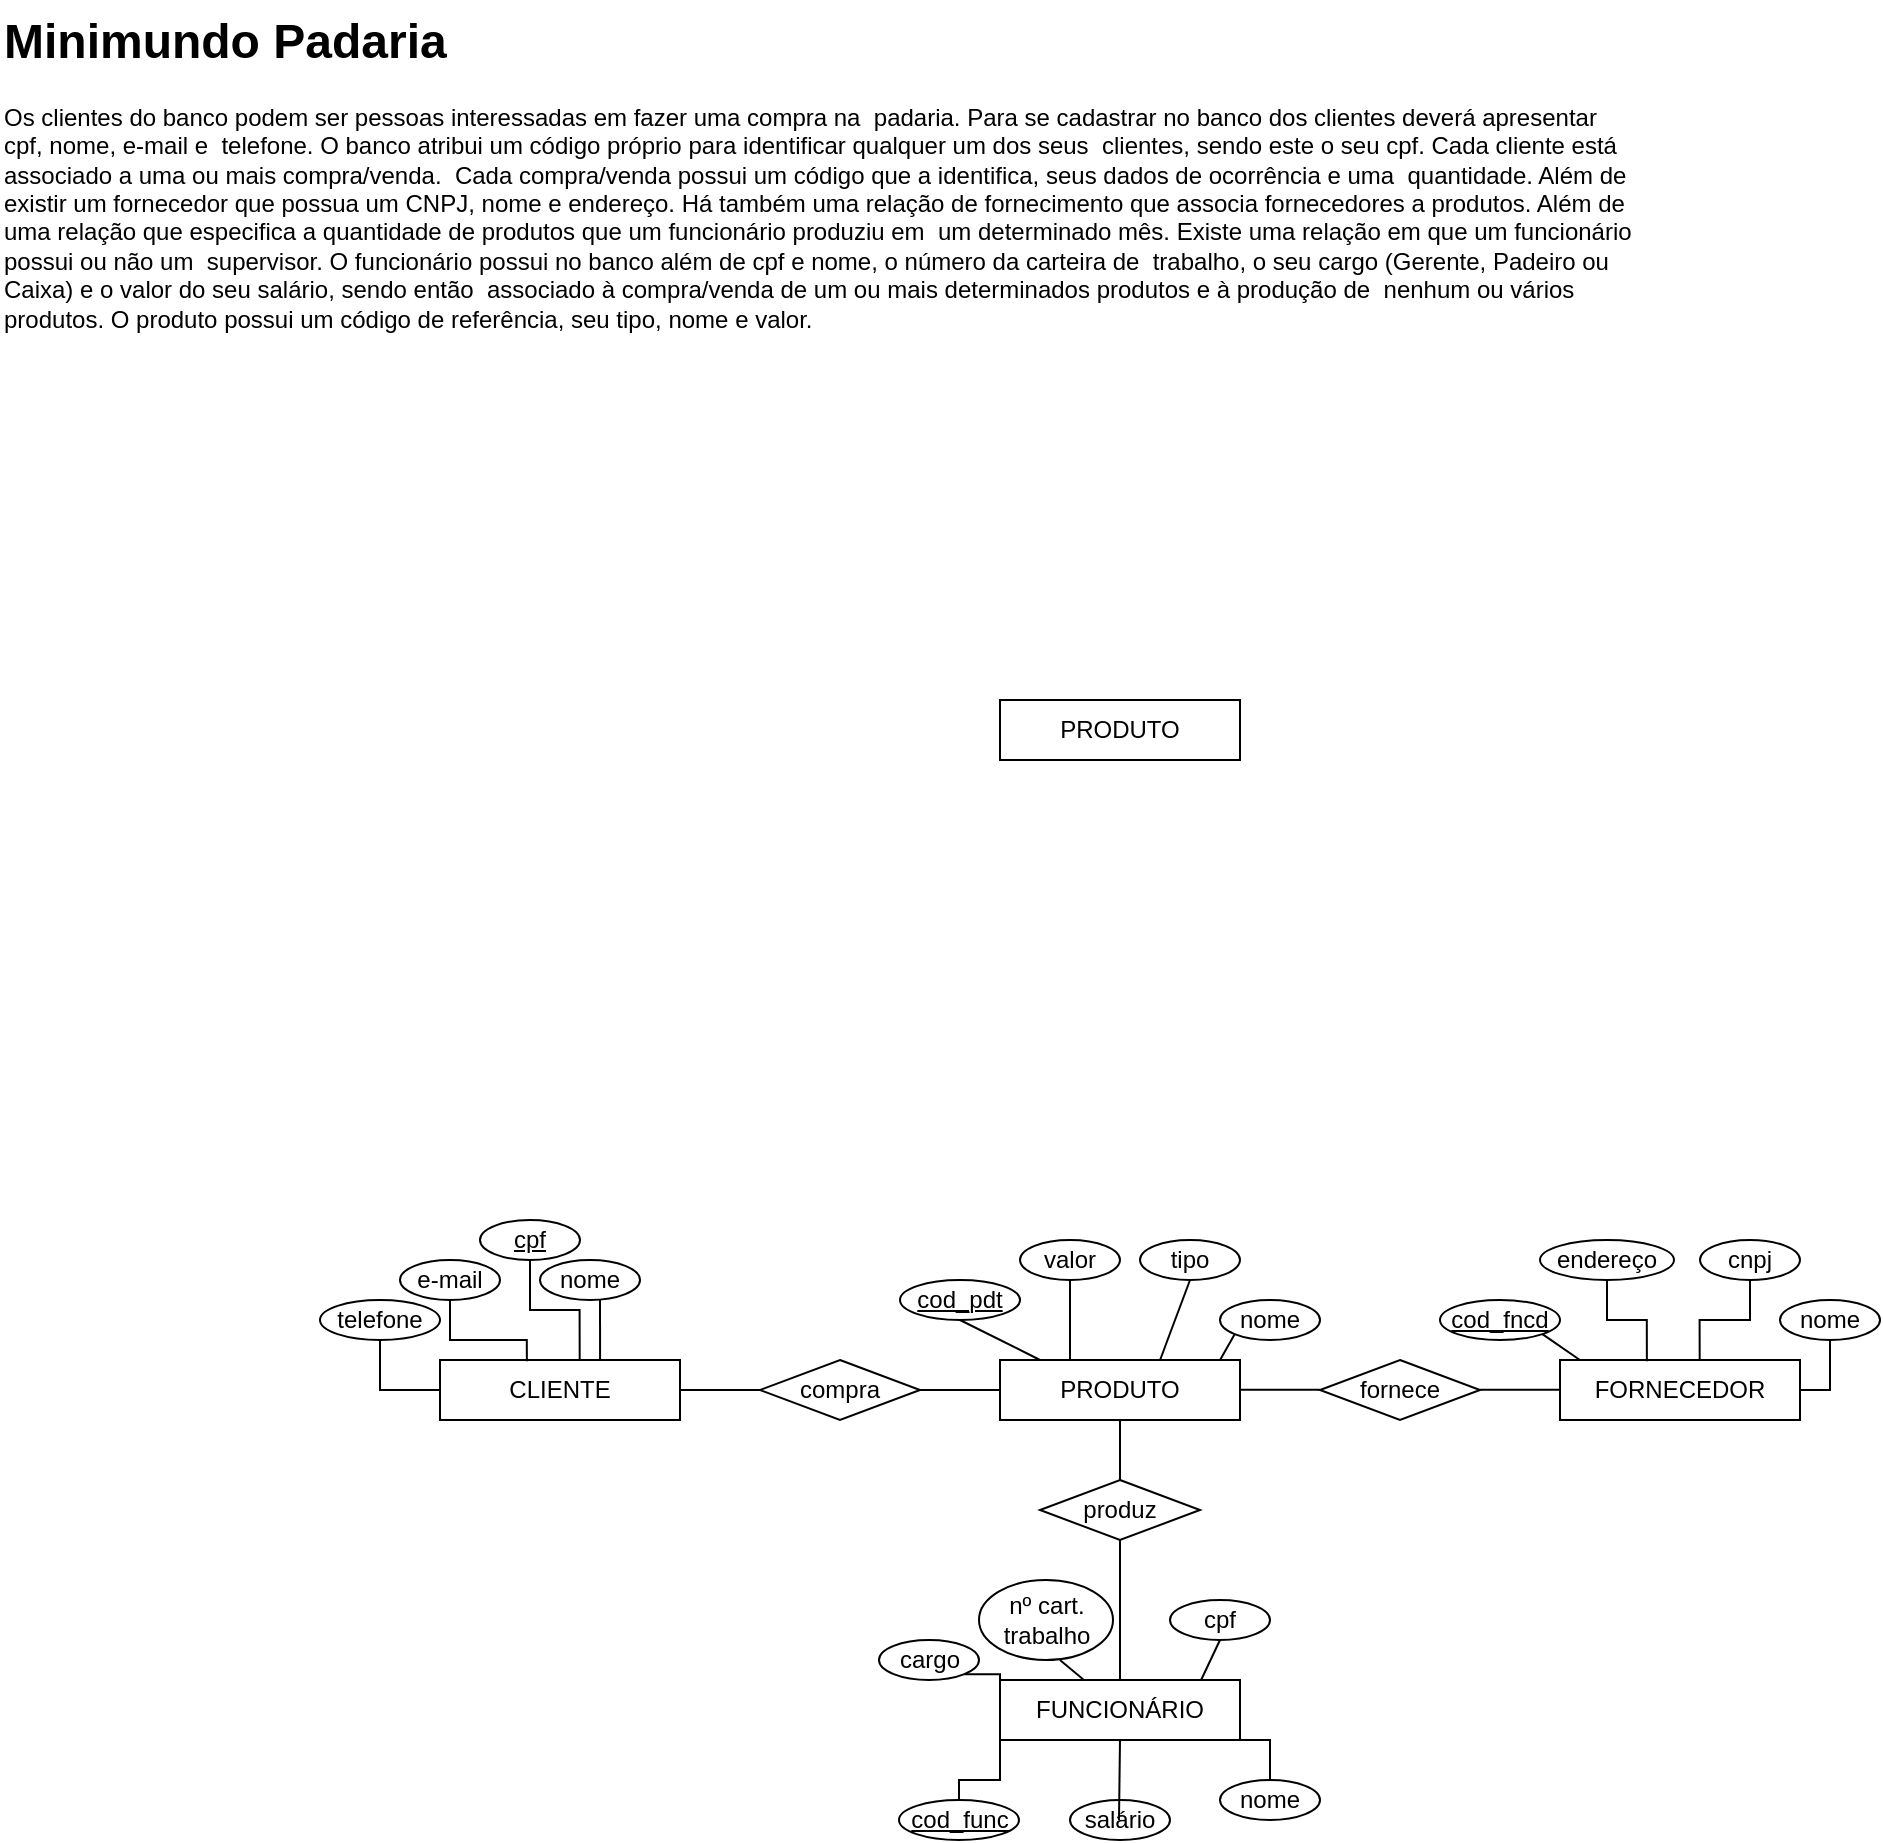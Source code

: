 <mxfile version="27.2.0">
  <diagram name="Página-1" id="KaieEYhAneBdvnFzcM9z">
    <mxGraphModel dx="432" dy="292" grid="1" gridSize="10" guides="1" tooltips="1" connect="1" arrows="1" fold="1" page="1" pageScale="1" pageWidth="827" pageHeight="1169" math="0" shadow="0">
      <root>
        <mxCell id="0" />
        <mxCell id="1" parent="0" />
        <mxCell id="9pLMHtDcRqhob4lEy8aN-1" value="&lt;h1 style=&quot;margin-top: 0px;&quot;&gt;&lt;font style=&quot;vertical-align: inherit;&quot;&gt;&lt;font style=&quot;vertical-align: inherit;&quot;&gt;&lt;font style=&quot;vertical-align: inherit;&quot;&gt;&lt;font style=&quot;vertical-align: inherit;&quot;&gt;&lt;font style=&quot;vertical-align: inherit;&quot;&gt;&lt;font style=&quot;vertical-align: inherit;&quot;&gt;Minimundo Padaria&lt;/font&gt;&lt;/font&gt;&lt;/font&gt;&lt;/font&gt;&lt;/font&gt;&lt;/font&gt;&lt;/h1&gt;&lt;p&gt;&lt;font style=&quot;vertical-align: inherit;&quot;&gt;&lt;font style=&quot;vertical-align: inherit;&quot;&gt;&lt;font style=&quot;vertical-align: inherit;&quot;&gt;&lt;font style=&quot;vertical-align: inherit;&quot;&gt;&lt;font style=&quot;vertical-align: inherit;&quot;&gt;&lt;font style=&quot;vertical-align: inherit;&quot;&gt;Os clientes do banco podem ser pessoas interessadas em fazer uma compra na&amp;nbsp; &lt;/font&gt;&lt;/font&gt;&lt;/font&gt;&lt;/font&gt;&lt;font style=&quot;vertical-align: inherit;&quot;&gt;&lt;font style=&quot;vertical-align: inherit;&quot;&gt;&lt;font style=&quot;vertical-align: inherit;&quot;&gt;&lt;font style=&quot;vertical-align: inherit;&quot;&gt;padaria. Para se cadastrar no banco dos clientes deverá apresentar cpf, nome, e-mail e&amp;nbsp; &lt;/font&gt;&lt;/font&gt;&lt;/font&gt;&lt;/font&gt;&lt;font style=&quot;vertical-align: inherit;&quot;&gt;&lt;font style=&quot;vertical-align: inherit;&quot;&gt;&lt;font style=&quot;vertical-align: inherit;&quot;&gt;&lt;font style=&quot;vertical-align: inherit;&quot;&gt;telefone. O banco atribui um código próprio para identificar qualquer um dos seus&amp;nbsp; &lt;/font&gt;&lt;/font&gt;&lt;/font&gt;&lt;/font&gt;&lt;font style=&quot;vertical-align: inherit;&quot;&gt;&lt;font style=&quot;vertical-align: inherit;&quot;&gt;&lt;font style=&quot;vertical-align: inherit;&quot;&gt;&lt;font style=&quot;vertical-align: inherit;&quot;&gt;clientes, sendo este o seu cpf. Cada cliente está associado a uma ou mais compra/venda.&amp;nbsp; &lt;/font&gt;&lt;/font&gt;&lt;/font&gt;&lt;/font&gt;&lt;font style=&quot;vertical-align: inherit;&quot;&gt;&lt;font style=&quot;vertical-align: inherit;&quot;&gt;&lt;font style=&quot;vertical-align: inherit;&quot;&gt;&lt;font style=&quot;vertical-align: inherit;&quot;&gt;Cada compra/venda possui um código que a identifica, seus dados de ocorrência e uma&amp;nbsp; &lt;/font&gt;&lt;/font&gt;&lt;/font&gt;&lt;/font&gt;&lt;font style=&quot;vertical-align: inherit;&quot;&gt;&lt;font style=&quot;vertical-align: inherit;&quot;&gt;&lt;font style=&quot;vertical-align: inherit;&quot;&gt;&lt;font style=&quot;vertical-align: inherit;&quot;&gt;quantidade. Além de existir um fornecedor que possua um CNPJ, nome e endereço. Há também uma relação de fornecimento que associa fornecedores a produtos. Além de&amp;nbsp; &lt;/font&gt;&lt;/font&gt;&lt;/font&gt;&lt;/font&gt;&lt;font style=&quot;vertical-align: inherit;&quot;&gt;&lt;font style=&quot;vertical-align: inherit;&quot;&gt;&lt;font style=&quot;vertical-align: inherit;&quot;&gt;&lt;font style=&quot;vertical-align: inherit;&quot;&gt;uma relação que especifica a quantidade de produtos que um funcionário produziu em&amp;nbsp; &lt;/font&gt;&lt;/font&gt;&lt;/font&gt;&lt;/font&gt;&lt;font style=&quot;vertical-align: inherit;&quot;&gt;&lt;font style=&quot;vertical-align: inherit;&quot;&gt;&lt;font style=&quot;vertical-align: inherit;&quot;&gt;&lt;font style=&quot;vertical-align: inherit;&quot;&gt;um determinado mês. Existe uma relação em que um funcionário possui ou não um&amp;nbsp; &lt;/font&gt;&lt;/font&gt;&lt;/font&gt;&lt;/font&gt;&lt;font style=&quot;vertical-align: inherit;&quot;&gt;&lt;font style=&quot;vertical-align: inherit;&quot;&gt;&lt;font style=&quot;vertical-align: inherit;&quot;&gt;&lt;font style=&quot;vertical-align: inherit;&quot;&gt;supervisor. O funcionário possui no banco além de cpf e nome, o número da carteira de&amp;nbsp; &lt;/font&gt;&lt;/font&gt;&lt;/font&gt;&lt;/font&gt;&lt;font style=&quot;vertical-align: inherit;&quot;&gt;&lt;font style=&quot;vertical-align: inherit;&quot;&gt;&lt;font style=&quot;vertical-align: inherit;&quot;&gt;&lt;font style=&quot;vertical-align: inherit;&quot;&gt;trabalho, o seu cargo (Gerente, Padeiro ou Caixa) e o valor do seu salário, sendo então&amp;nbsp; &lt;/font&gt;&lt;/font&gt;&lt;/font&gt;&lt;/font&gt;&lt;font style=&quot;vertical-align: inherit;&quot;&gt;&lt;font style=&quot;vertical-align: inherit;&quot;&gt;&lt;font style=&quot;vertical-align: inherit;&quot;&gt;&lt;font style=&quot;vertical-align: inherit;&quot;&gt;associado à compra/venda de um ou mais determinados produtos e à produção de&amp;nbsp; &lt;/font&gt;&lt;/font&gt;&lt;/font&gt;&lt;/font&gt;&lt;font style=&quot;vertical-align: inherit;&quot;&gt;&lt;font style=&quot;vertical-align: inherit;&quot;&gt;&lt;font style=&quot;vertical-align: inherit;&quot;&gt;&lt;font style=&quot;vertical-align: inherit;&quot;&gt;nenhum ou vários produtos. O produto possui um código de referência, seu tipo, nome&amp;nbsp;&lt;/font&gt;&lt;/font&gt;&lt;/font&gt;&lt;/font&gt;&lt;font style=&quot;vertical-align: inherit;&quot;&gt;&lt;font style=&quot;vertical-align: inherit;&quot;&gt;&lt;font style=&quot;vertical-align: inherit;&quot;&gt;&lt;font style=&quot;vertical-align: inherit;&quot;&gt;e valor.&lt;/font&gt;&lt;/font&gt;&lt;/font&gt;&lt;/font&gt;&lt;/font&gt;&lt;/font&gt;&lt;/p&gt;" style="text;html=1;whiteSpace=wrap;overflow=hidden;rounded=0;" parent="1" vertex="1">
          <mxGeometry width="820" height="180" as="geometry" />
        </mxCell>
        <mxCell id="LkrAorh8IqJaZGIo29cx-1" value="&lt;font style=&quot;vertical-align: inherit;&quot;&gt;&lt;font style=&quot;vertical-align: inherit;&quot;&gt;CLIENTE&lt;/font&gt;&lt;/font&gt;" style="rounded=0;whiteSpace=wrap;html=1;" parent="1" vertex="1">
          <mxGeometry x="220" y="680" width="120" height="30" as="geometry" />
        </mxCell>
        <mxCell id="LkrAorh8IqJaZGIo29cx-2" value="&lt;u&gt;cpf&lt;/u&gt;" style="ellipse;whiteSpace=wrap;html=1;" parent="1" vertex="1">
          <mxGeometry x="240" y="610" width="50" height="20" as="geometry" />
        </mxCell>
        <mxCell id="LkrAorh8IqJaZGIo29cx-5" value="e-mail" style="ellipse;whiteSpace=wrap;html=1;" parent="1" vertex="1">
          <mxGeometry x="200" y="630" width="50" height="20" as="geometry" />
        </mxCell>
        <mxCell id="LkrAorh8IqJaZGIo29cx-6" value="telefone" style="ellipse;whiteSpace=wrap;html=1;" parent="1" vertex="1">
          <mxGeometry x="160" y="650" width="60" height="20" as="geometry" />
        </mxCell>
        <mxCell id="LkrAorh8IqJaZGIo29cx-8" style="edgeStyle=orthogonalEdgeStyle;rounded=0;orthogonalLoop=1;jettySize=auto;html=1;exitX=0.5;exitY=1;exitDx=0;exitDy=0;entryX=0;entryY=0.5;entryDx=0;entryDy=0;endArrow=none;startFill=0;" parent="1" source="LkrAorh8IqJaZGIo29cx-6" target="LkrAorh8IqJaZGIo29cx-1" edge="1">
          <mxGeometry relative="1" as="geometry">
            <mxPoint x="175" y="685" as="sourcePoint" />
            <mxPoint x="205" y="710" as="targetPoint" />
            <Array as="points">
              <mxPoint x="190" y="695" />
            </Array>
          </mxGeometry>
        </mxCell>
        <mxCell id="LkrAorh8IqJaZGIo29cx-10" style="edgeStyle=orthogonalEdgeStyle;rounded=0;orthogonalLoop=1;jettySize=auto;html=1;exitX=0.5;exitY=1;exitDx=0;exitDy=0;entryX=0.362;entryY=0.02;entryDx=0;entryDy=0;entryPerimeter=0;endArrow=none;startFill=0;" parent="1" source="LkrAorh8IqJaZGIo29cx-5" target="LkrAorh8IqJaZGIo29cx-1" edge="1">
          <mxGeometry relative="1" as="geometry" />
        </mxCell>
        <mxCell id="LkrAorh8IqJaZGIo29cx-11" style="edgeStyle=orthogonalEdgeStyle;rounded=0;orthogonalLoop=1;jettySize=auto;html=1;exitX=0.5;exitY=1;exitDx=0;exitDy=0;entryX=0.582;entryY=0.007;entryDx=0;entryDy=0;entryPerimeter=0;endArrow=none;startFill=0;" parent="1" source="LkrAorh8IqJaZGIo29cx-2" target="LkrAorh8IqJaZGIo29cx-1" edge="1">
          <mxGeometry relative="1" as="geometry" />
        </mxCell>
        <mxCell id="LkrAorh8IqJaZGIo29cx-13" value="&lt;font style=&quot;vertical-align: inherit;&quot;&gt;&lt;font style=&quot;vertical-align: inherit;&quot;&gt;FORNECEDOR&lt;/font&gt;&lt;/font&gt;" style="rounded=0;whiteSpace=wrap;html=1;" parent="1" vertex="1">
          <mxGeometry x="780" y="680" width="120" height="30" as="geometry" />
        </mxCell>
        <mxCell id="LkrAorh8IqJaZGIo29cx-14" value="cnpj" style="ellipse;whiteSpace=wrap;html=1;" parent="1" vertex="1">
          <mxGeometry x="850" y="620" width="50" height="20" as="geometry" />
        </mxCell>
        <mxCell id="LkrAorh8IqJaZGIo29cx-15" style="edgeStyle=orthogonalEdgeStyle;rounded=0;orthogonalLoop=1;jettySize=auto;html=1;exitX=0.5;exitY=1;exitDx=0;exitDy=0;entryX=1;entryY=0.5;entryDx=0;entryDy=0;endArrow=none;startFill=0;" parent="1" source="LkrAorh8IqJaZGIo29cx-16" target="LkrAorh8IqJaZGIo29cx-13" edge="1">
          <mxGeometry relative="1" as="geometry">
            <Array as="points">
              <mxPoint x="915" y="695" />
            </Array>
          </mxGeometry>
        </mxCell>
        <mxCell id="LkrAorh8IqJaZGIo29cx-16" value="nome" style="ellipse;whiteSpace=wrap;html=1;" parent="1" vertex="1">
          <mxGeometry x="890" y="650" width="50" height="20" as="geometry" />
        </mxCell>
        <mxCell id="LkrAorh8IqJaZGIo29cx-17" value="endereço" style="ellipse;whiteSpace=wrap;html=1;" parent="1" vertex="1">
          <mxGeometry x="770" y="620" width="67" height="20" as="geometry" />
        </mxCell>
        <mxCell id="LkrAorh8IqJaZGIo29cx-18" value="&lt;u&gt;cod_fncd&lt;/u&gt;" style="ellipse;whiteSpace=wrap;html=1;" parent="1" vertex="1">
          <mxGeometry x="720" y="650" width="60" height="20" as="geometry" />
        </mxCell>
        <mxCell id="LkrAorh8IqJaZGIo29cx-20" style="edgeStyle=orthogonalEdgeStyle;rounded=0;orthogonalLoop=1;jettySize=auto;html=1;exitX=0.5;exitY=1;exitDx=0;exitDy=0;entryX=0.362;entryY=0.02;entryDx=0;entryDy=0;entryPerimeter=0;endArrow=none;startFill=0;" parent="1" source="LkrAorh8IqJaZGIo29cx-17" target="LkrAorh8IqJaZGIo29cx-13" edge="1">
          <mxGeometry relative="1" as="geometry" />
        </mxCell>
        <mxCell id="LkrAorh8IqJaZGIo29cx-21" style="edgeStyle=orthogonalEdgeStyle;rounded=0;orthogonalLoop=1;jettySize=auto;html=1;exitX=0.5;exitY=1;exitDx=0;exitDy=0;entryX=0.582;entryY=0.007;entryDx=0;entryDy=0;entryPerimeter=0;endArrow=none;startFill=0;" parent="1" source="LkrAorh8IqJaZGIo29cx-14" target="LkrAorh8IqJaZGIo29cx-13" edge="1">
          <mxGeometry relative="1" as="geometry" />
        </mxCell>
        <mxCell id="LkrAorh8IqJaZGIo29cx-22" value="&lt;font style=&quot;vertical-align: inherit;&quot;&gt;&lt;font style=&quot;vertical-align: inherit;&quot;&gt;PRODUTO&lt;/font&gt;&lt;/font&gt;" style="rounded=0;whiteSpace=wrap;html=1;" parent="1" vertex="1">
          <mxGeometry x="500" y="680" width="120" height="30" as="geometry" />
        </mxCell>
        <mxCell id="LkrAorh8IqJaZGIo29cx-23" value="valor" style="ellipse;whiteSpace=wrap;html=1;" parent="1" vertex="1">
          <mxGeometry x="510" y="620" width="50" height="20" as="geometry" />
        </mxCell>
        <mxCell id="LkrAorh8IqJaZGIo29cx-25" value="nome" style="ellipse;whiteSpace=wrap;html=1;" parent="1" vertex="1">
          <mxGeometry x="610" y="650" width="50" height="20" as="geometry" />
        </mxCell>
        <mxCell id="LkrAorh8IqJaZGIo29cx-27" value="&lt;u&gt;cod_pdt&lt;/u&gt;" style="ellipse;whiteSpace=wrap;html=1;" parent="1" vertex="1">
          <mxGeometry x="450" y="640" width="60" height="20" as="geometry" />
        </mxCell>
        <mxCell id="LkrAorh8IqJaZGIo29cx-35" value="tipo" style="ellipse;whiteSpace=wrap;html=1;" parent="1" vertex="1">
          <mxGeometry x="570" y="620" width="50" height="20" as="geometry" />
        </mxCell>
        <mxCell id="LkrAorh8IqJaZGIo29cx-39" value="FUNCIONÁRIO" style="rounded=0;whiteSpace=wrap;html=1;" parent="1" vertex="1">
          <mxGeometry x="500" y="840" width="120" height="30" as="geometry" />
        </mxCell>
        <mxCell id="LkrAorh8IqJaZGIo29cx-41" style="edgeStyle=orthogonalEdgeStyle;rounded=0;orthogonalLoop=1;jettySize=auto;html=1;exitX=0.5;exitY=1;exitDx=0;exitDy=0;entryX=1;entryY=0;entryDx=0;entryDy=0;endArrow=none;startFill=0;" parent="1" source="LkrAorh8IqJaZGIo29cx-42" target="LkrAorh8IqJaZGIo29cx-39" edge="1">
          <mxGeometry relative="1" as="geometry">
            <Array as="points">
              <mxPoint x="635" y="870" />
              <mxPoint x="620" y="870" />
            </Array>
          </mxGeometry>
        </mxCell>
        <mxCell id="LkrAorh8IqJaZGIo29cx-42" value="nome" style="ellipse;whiteSpace=wrap;html=1;" parent="1" vertex="1">
          <mxGeometry x="610" y="890" width="50" height="20" as="geometry" />
        </mxCell>
        <mxCell id="LkrAorh8IqJaZGIo29cx-43" value="nº cart. trabalho" style="ellipse;whiteSpace=wrap;html=1;" parent="1" vertex="1">
          <mxGeometry x="489.5" y="790" width="67" height="40" as="geometry" />
        </mxCell>
        <mxCell id="LkrAorh8IqJaZGIo29cx-44" value="&lt;u&gt;cod_func&lt;/u&gt;" style="ellipse;whiteSpace=wrap;html=1;" parent="1" vertex="1">
          <mxGeometry x="449.5" y="900" width="60" height="20" as="geometry" />
        </mxCell>
        <mxCell id="LkrAorh8IqJaZGIo29cx-45" style="edgeStyle=orthogonalEdgeStyle;rounded=0;orthogonalLoop=1;jettySize=auto;html=1;exitX=0.5;exitY=0;exitDx=0;exitDy=0;entryX=0;entryY=1;entryDx=0;entryDy=0;endArrow=none;startFill=0;" parent="1" source="LkrAorh8IqJaZGIo29cx-44" target="LkrAorh8IqJaZGIo29cx-39" edge="1">
          <mxGeometry relative="1" as="geometry">
            <mxPoint x="459.5" y="875" as="sourcePoint" />
            <mxPoint x="484.5" y="890" as="targetPoint" />
            <Array as="points">
              <mxPoint x="479.5" y="890" />
              <mxPoint x="499.5" y="890" />
            </Array>
          </mxGeometry>
        </mxCell>
        <mxCell id="LkrAorh8IqJaZGIo29cx-50" style="edgeStyle=orthogonalEdgeStyle;rounded=0;orthogonalLoop=1;jettySize=auto;html=1;exitX=1;exitY=1;exitDx=0;exitDy=0;entryX=0;entryY=0;entryDx=0;entryDy=0;endArrow=none;startFill=0;" parent="1" source="LkrAorh8IqJaZGIo29cx-48" target="LkrAorh8IqJaZGIo29cx-39" edge="1">
          <mxGeometry relative="1" as="geometry" />
        </mxCell>
        <mxCell id="LkrAorh8IqJaZGIo29cx-48" value="cargo" style="ellipse;whiteSpace=wrap;html=1;" parent="1" vertex="1">
          <mxGeometry x="439.5" y="820" width="50" height="20" as="geometry" />
        </mxCell>
        <mxCell id="LkrAorh8IqJaZGIo29cx-49" value="salário" style="ellipse;whiteSpace=wrap;html=1;" parent="1" vertex="1">
          <mxGeometry x="535" y="900" width="50" height="20" as="geometry" />
        </mxCell>
        <mxCell id="LkrAorh8IqJaZGIo29cx-3" value="nome" style="ellipse;whiteSpace=wrap;html=1;" parent="1" vertex="1">
          <mxGeometry x="270" y="630" width="50" height="20" as="geometry" />
        </mxCell>
        <mxCell id="oxa5PcbjymrNOYnTPuk2-2" value="" style="endArrow=none;html=1;rounded=0;fontSize=12;startSize=8;endSize=8;curved=1;entryX=0.6;entryY=1;entryDx=0;entryDy=0;entryPerimeter=0;exitX=0.667;exitY=0;exitDx=0;exitDy=0;exitPerimeter=0;" parent="1" source="LkrAorh8IqJaZGIo29cx-1" target="LkrAorh8IqJaZGIo29cx-3" edge="1">
          <mxGeometry width="50" height="50" relative="1" as="geometry">
            <mxPoint x="280" y="680" as="sourcePoint" />
            <mxPoint x="330" y="630" as="targetPoint" />
          </mxGeometry>
        </mxCell>
        <mxCell id="oxa5PcbjymrNOYnTPuk2-3" value="compra" style="rhombus;whiteSpace=wrap;html=1;" parent="1" vertex="1">
          <mxGeometry x="380" y="680" width="80" height="30" as="geometry" />
        </mxCell>
        <mxCell id="oxa5PcbjymrNOYnTPuk2-4" value="" style="endArrow=none;html=1;rounded=0;fontSize=12;startSize=8;endSize=8;curved=1;exitX=1;exitY=0.5;exitDx=0;exitDy=0;entryX=0;entryY=0.5;entryDx=0;entryDy=0;" parent="1" source="LkrAorh8IqJaZGIo29cx-1" target="oxa5PcbjymrNOYnTPuk2-3" edge="1">
          <mxGeometry width="50" height="50" relative="1" as="geometry">
            <mxPoint x="340" y="720" as="sourcePoint" />
            <mxPoint x="390" y="670" as="targetPoint" />
          </mxGeometry>
        </mxCell>
        <mxCell id="f4W2LGQ51WtefmLEC1dG-2" value="" style="endArrow=none;html=1;rounded=0;fontSize=12;startSize=8;endSize=8;curved=1;exitX=0.5;exitY=1;exitDx=0;exitDy=0;entryX=0.167;entryY=0;entryDx=0;entryDy=0;entryPerimeter=0;" parent="1" source="LkrAorh8IqJaZGIo29cx-27" target="LkrAorh8IqJaZGIo29cx-22" edge="1">
          <mxGeometry width="50" height="50" relative="1" as="geometry">
            <mxPoint x="530" y="700" as="sourcePoint" />
            <mxPoint x="580" y="650" as="targetPoint" />
          </mxGeometry>
        </mxCell>
        <mxCell id="f4W2LGQ51WtefmLEC1dG-3" value="" style="endArrow=none;html=1;rounded=0;fontSize=12;startSize=8;endSize=8;curved=1;exitX=0.5;exitY=1;exitDx=0;exitDy=0;" parent="1" source="LkrAorh8IqJaZGIo29cx-23" edge="1">
          <mxGeometry width="50" height="50" relative="1" as="geometry">
            <mxPoint x="530" y="670" as="sourcePoint" />
            <mxPoint x="535" y="680" as="targetPoint" />
          </mxGeometry>
        </mxCell>
        <mxCell id="f4W2LGQ51WtefmLEC1dG-6" value="" style="endArrow=none;html=1;rounded=0;fontSize=12;startSize=8;endSize=8;curved=1;entryX=0.5;entryY=1;entryDx=0;entryDy=0;exitX=0.667;exitY=0;exitDx=0;exitDy=0;exitPerimeter=0;" parent="1" source="LkrAorh8IqJaZGIo29cx-22" target="LkrAorh8IqJaZGIo29cx-35" edge="1">
          <mxGeometry width="50" height="50" relative="1" as="geometry">
            <mxPoint x="530" y="680" as="sourcePoint" />
            <mxPoint x="580" y="630" as="targetPoint" />
          </mxGeometry>
        </mxCell>
        <mxCell id="f4W2LGQ51WtefmLEC1dG-7" value="" style="endArrow=none;html=1;rounded=0;fontSize=12;startSize=8;endSize=8;curved=1;entryX=0;entryY=1;entryDx=0;entryDy=0;exitX=0.917;exitY=0;exitDx=0;exitDy=0;exitPerimeter=0;" parent="1" source="LkrAorh8IqJaZGIo29cx-22" target="LkrAorh8IqJaZGIo29cx-25" edge="1">
          <mxGeometry width="50" height="50" relative="1" as="geometry">
            <mxPoint x="530" y="680" as="sourcePoint" />
            <mxPoint x="580" y="630" as="targetPoint" />
          </mxGeometry>
        </mxCell>
        <mxCell id="f4W2LGQ51WtefmLEC1dG-8" value="" style="endArrow=none;html=1;rounded=0;fontSize=12;startSize=8;endSize=8;curved=1;exitX=1;exitY=0.5;exitDx=0;exitDy=0;entryX=0;entryY=0.5;entryDx=0;entryDy=0;" parent="1" source="oxa5PcbjymrNOYnTPuk2-3" target="LkrAorh8IqJaZGIo29cx-22" edge="1">
          <mxGeometry width="50" height="50" relative="1" as="geometry">
            <mxPoint x="450" y="740" as="sourcePoint" />
            <mxPoint x="500" y="690" as="targetPoint" />
          </mxGeometry>
        </mxCell>
        <mxCell id="f4W2LGQ51WtefmLEC1dG-9" value="fornece" style="rhombus;whiteSpace=wrap;html=1;" parent="1" vertex="1">
          <mxGeometry x="660" y="680" width="80" height="30" as="geometry" />
        </mxCell>
        <mxCell id="f4W2LGQ51WtefmLEC1dG-10" value="" style="endArrow=none;html=1;rounded=0;fontSize=12;startSize=8;endSize=8;curved=1;exitX=1;exitY=0.5;exitDx=0;exitDy=0;entryX=0;entryY=0.5;entryDx=0;entryDy=0;" parent="1" edge="1">
          <mxGeometry width="50" height="50" relative="1" as="geometry">
            <mxPoint x="620" y="694.86" as="sourcePoint" />
            <mxPoint x="660" y="694.86" as="targetPoint" />
          </mxGeometry>
        </mxCell>
        <mxCell id="f4W2LGQ51WtefmLEC1dG-11" value="" style="endArrow=none;html=1;rounded=0;fontSize=12;startSize=8;endSize=8;curved=1;exitX=1;exitY=0.5;exitDx=0;exitDy=0;entryX=0;entryY=0.5;entryDx=0;entryDy=0;" parent="1" edge="1">
          <mxGeometry width="50" height="50" relative="1" as="geometry">
            <mxPoint x="740" y="694.86" as="sourcePoint" />
            <mxPoint x="780" y="694.86" as="targetPoint" />
          </mxGeometry>
        </mxCell>
        <mxCell id="f4W2LGQ51WtefmLEC1dG-12" value="&lt;font style=&quot;vertical-align: inherit;&quot;&gt;&lt;font style=&quot;vertical-align: inherit;&quot;&gt;PRODUTO&lt;/font&gt;&lt;/font&gt;" style="rounded=0;whiteSpace=wrap;html=1;" parent="1" vertex="1">
          <mxGeometry x="500" y="350" width="120" height="30" as="geometry" />
        </mxCell>
        <mxCell id="f4W2LGQ51WtefmLEC1dG-13" value="" style="endArrow=none;html=1;rounded=0;fontSize=12;startSize=8;endSize=8;curved=1;exitX=1;exitY=1;exitDx=0;exitDy=0;entryX=0.083;entryY=0;entryDx=0;entryDy=0;entryPerimeter=0;" parent="1" source="LkrAorh8IqJaZGIo29cx-18" target="LkrAorh8IqJaZGIo29cx-13" edge="1">
          <mxGeometry width="50" height="50" relative="1" as="geometry">
            <mxPoint x="690" y="680" as="sourcePoint" />
            <mxPoint x="740" y="630" as="targetPoint" />
          </mxGeometry>
        </mxCell>
        <mxCell id="f4W2LGQ51WtefmLEC1dG-14" value="&lt;font style=&quot;vertical-align: inherit;&quot;&gt;&lt;font style=&quot;vertical-align: inherit;&quot;&gt;produz&lt;/font&gt;&lt;/font&gt;" style="rhombus;whiteSpace=wrap;html=1;" parent="1" vertex="1">
          <mxGeometry x="520" y="740" width="80" height="30" as="geometry" />
        </mxCell>
        <mxCell id="o1dPn5DweHZmcKfs_Kvi-1" value="" style="endArrow=none;html=1;rounded=0;fontSize=12;startSize=8;endSize=8;curved=1;entryX=0.5;entryY=1;entryDx=0;entryDy=0;exitX=0.5;exitY=0;exitDx=0;exitDy=0;" edge="1" parent="1" target="LkrAorh8IqJaZGIo29cx-39">
          <mxGeometry width="50" height="50" relative="1" as="geometry">
            <mxPoint x="559.5" y="910" as="sourcePoint" />
            <mxPoint x="549.5" y="890" as="targetPoint" />
          </mxGeometry>
        </mxCell>
        <mxCell id="o1dPn5DweHZmcKfs_Kvi-2" value="" style="endArrow=none;html=1;rounded=0;fontSize=12;startSize=8;endSize=8;curved=1;exitX=0.5;exitY=0;exitDx=0;exitDy=0;" edge="1" parent="1" source="f4W2LGQ51WtefmLEC1dG-14">
          <mxGeometry width="50" height="50" relative="1" as="geometry">
            <mxPoint x="510" y="760" as="sourcePoint" />
            <mxPoint x="560" y="710" as="targetPoint" />
          </mxGeometry>
        </mxCell>
        <mxCell id="o1dPn5DweHZmcKfs_Kvi-3" value="" style="endArrow=none;html=1;rounded=0;fontSize=12;startSize=8;endSize=8;curved=1;entryX=0.5;entryY=1;entryDx=0;entryDy=0;exitX=0.5;exitY=0;exitDx=0;exitDy=0;" edge="1" parent="1" source="LkrAorh8IqJaZGIo29cx-39" target="f4W2LGQ51WtefmLEC1dG-14">
          <mxGeometry width="50" height="50" relative="1" as="geometry">
            <mxPoint x="560" y="880" as="sourcePoint" />
            <mxPoint x="560" y="820" as="targetPoint" />
          </mxGeometry>
        </mxCell>
        <mxCell id="LkrAorh8IqJaZGIo29cx-40" value="cpf" style="ellipse;whiteSpace=wrap;html=1;" parent="1" vertex="1">
          <mxGeometry x="585" y="800" width="50" height="20" as="geometry" />
        </mxCell>
        <mxCell id="o1dPn5DweHZmcKfs_Kvi-7" value="" style="endArrow=none;html=1;rounded=0;fontSize=12;startSize=8;endSize=8;curved=1;exitX=0.838;exitY=0;exitDx=0;exitDy=0;exitPerimeter=0;" edge="1" parent="1" source="LkrAorh8IqJaZGIo29cx-39">
          <mxGeometry width="50" height="50" relative="1" as="geometry">
            <mxPoint x="560" y="870" as="sourcePoint" />
            <mxPoint x="610" y="820" as="targetPoint" />
          </mxGeometry>
        </mxCell>
        <mxCell id="o1dPn5DweHZmcKfs_Kvi-8" value="" style="endArrow=none;html=1;rounded=0;fontSize=12;startSize=8;endSize=8;curved=1;entryX=0.604;entryY=1;entryDx=0;entryDy=0;entryPerimeter=0;" edge="1" parent="1" source="LkrAorh8IqJaZGIo29cx-39" target="LkrAorh8IqJaZGIo29cx-43">
          <mxGeometry width="50" height="50" relative="1" as="geometry">
            <mxPoint x="520" y="850" as="sourcePoint" />
            <mxPoint x="570" y="800" as="targetPoint" />
          </mxGeometry>
        </mxCell>
      </root>
    </mxGraphModel>
  </diagram>
</mxfile>
